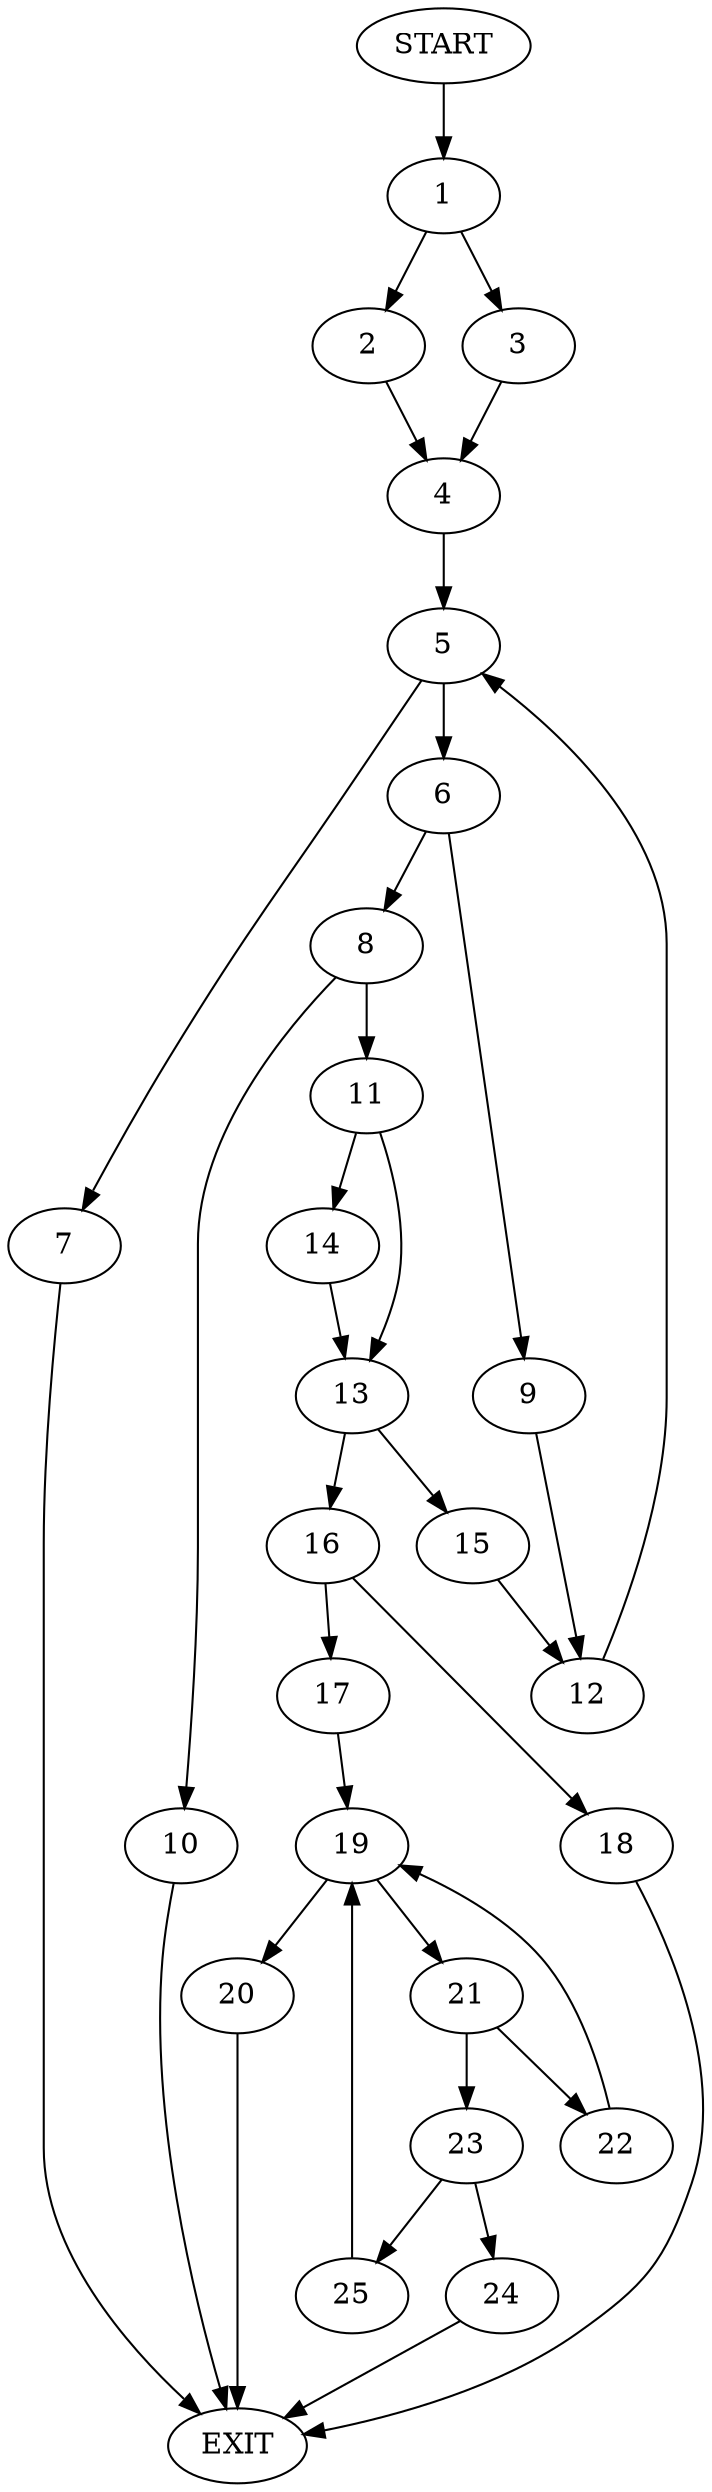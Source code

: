 digraph {
0 [label="START"]
26 [label="EXIT"]
0 -> 1
1 -> 2
1 -> 3
2 -> 4
3 -> 4
4 -> 5
5 -> 6
5 -> 7
7 -> 26
6 -> 8
6 -> 9
8 -> 10
8 -> 11
9 -> 12
12 -> 5
11 -> 13
11 -> 14
10 -> 26
13 -> 15
13 -> 16
14 -> 13
16 -> 17
16 -> 18
15 -> 12
18 -> 26
17 -> 19
19 -> 20
19 -> 21
20 -> 26
21 -> 22
21 -> 23
22 -> 19
23 -> 24
23 -> 25
25 -> 19
24 -> 26
}
